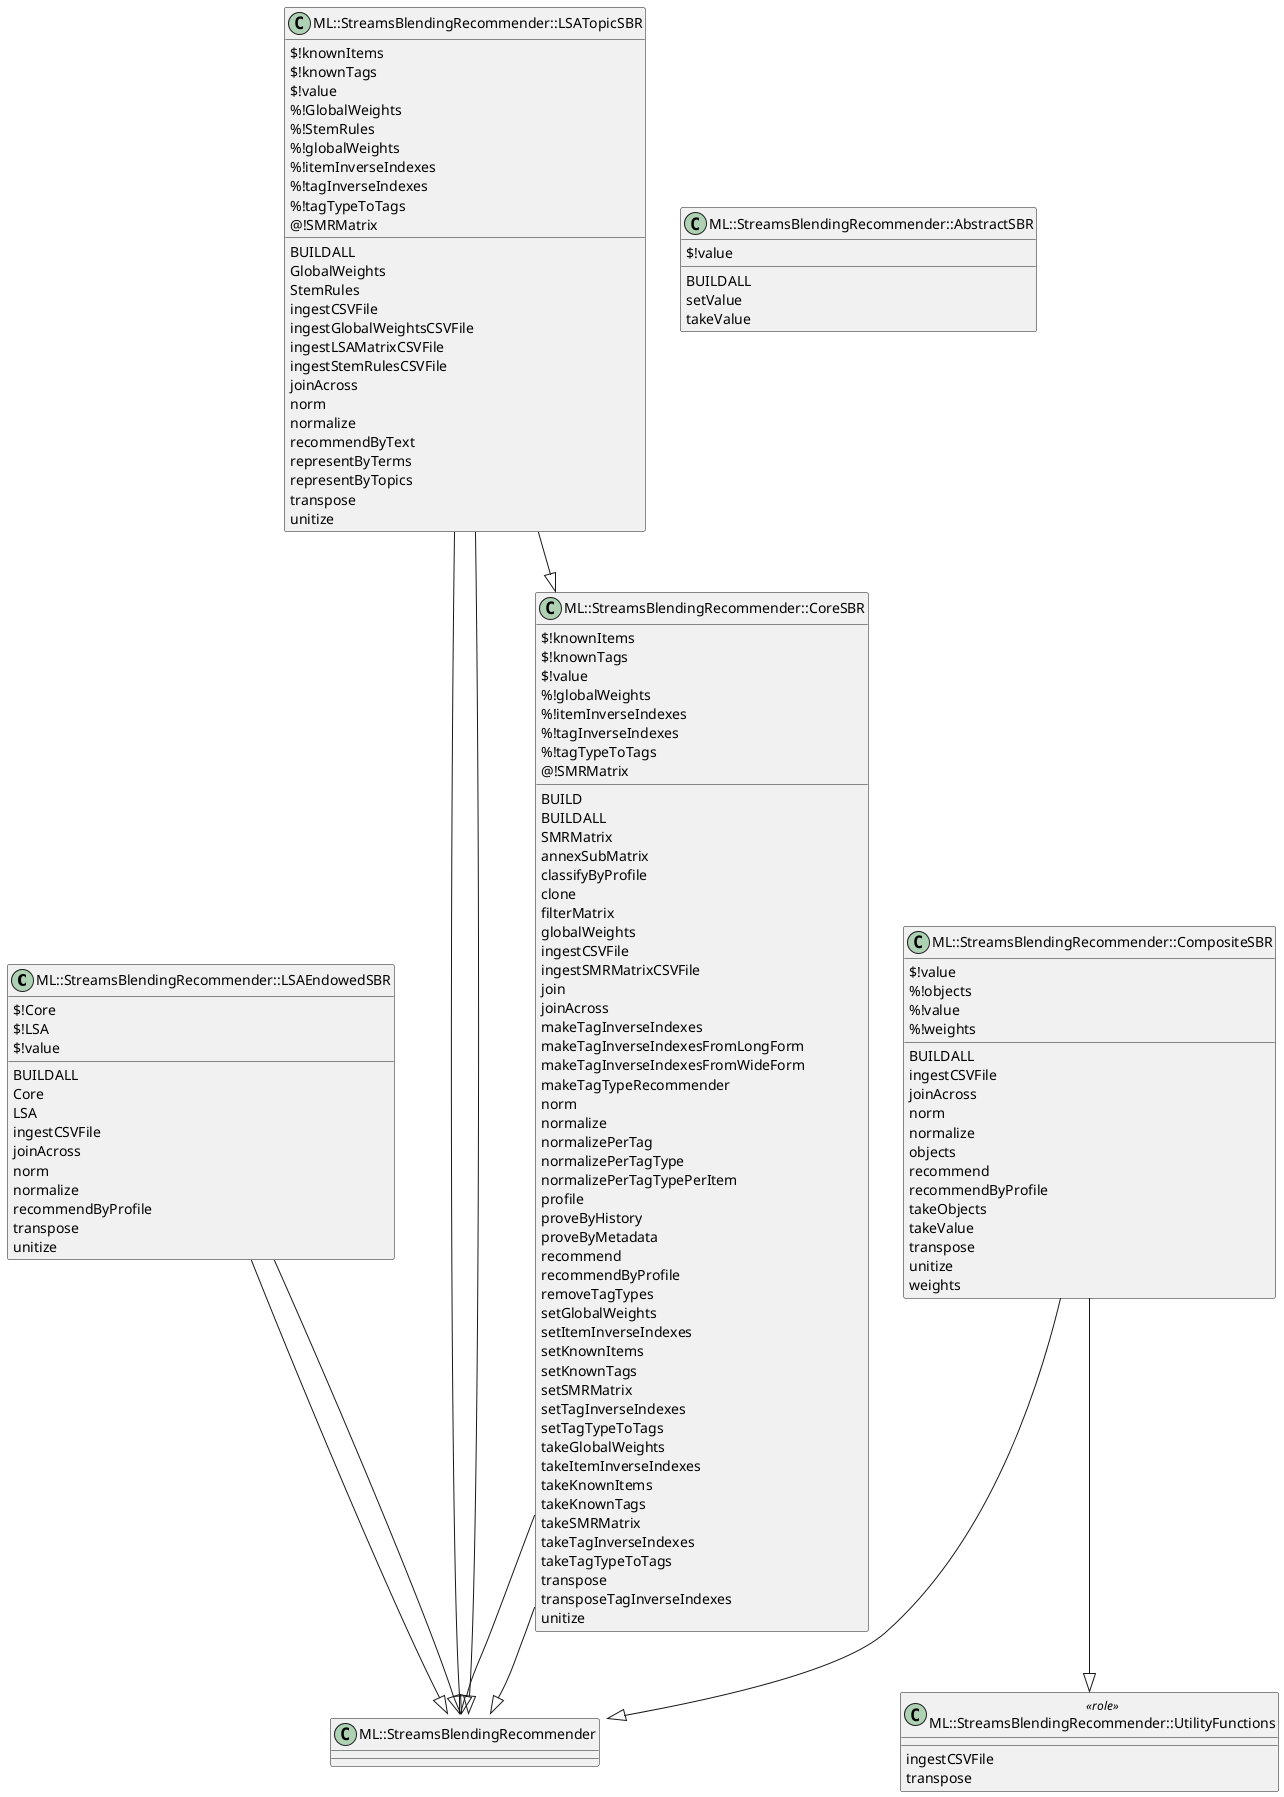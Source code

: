 @startuml
class ML::StreamsBlendingRecommender::LSAEndowedSBR  {
  {field} $!Core
  {field} $!LSA
  {field} $!value
  {method} BUILDALL
  {method} Core
  {method} LSA
  {method} ingestCSVFile
  {method} joinAcross
  {method} norm
  {method} normalize
  {method} recommendByProfile
  {method} transpose
  {method} unitize
}
ML::StreamsBlendingRecommender::LSAEndowedSBR --|> ML::StreamsBlendingRecommender::AbstractSBR
ML::StreamsBlendingRecommender::LSAEndowedSBR --|> ML::StreamsBlendingRecommender::UtilityFunctions


class ML::StreamsBlendingRecommender::CoreSBR  {
  {field} $!knownItems
  {field} $!knownTags
  {field} $!value
  {field} %!globalWeights
  {field} %!itemInverseIndexes
  {field} %!tagInverseIndexes
  {field} %!tagTypeToTags
  {field} @!SMRMatrix
  {method} BUILD
  {method} BUILDALL
  {method} SMRMatrix
  {method} annexSubMatrix
  {method} classifyByProfile
  {method} clone
  {method} filterMatrix
  {method} globalWeights
  {method} ingestCSVFile
  {method} ingestSMRMatrixCSVFile
  {method} join
  {method} joinAcross
  {method} makeTagInverseIndexes
  {method} makeTagInverseIndexesFromLongForm
  {method} makeTagInverseIndexesFromWideForm
  {method} makeTagTypeRecommender
  {method} norm
  {method} normalize
  {method} normalizePerTag
  {method} normalizePerTagType
  {method} normalizePerTagTypePerItem
  {method} profile
  {method} proveByHistory
  {method} proveByMetadata
  {method} recommend
  {method} recommendByProfile
  {method} removeTagTypes
  {method} setGlobalWeights
  {method} setItemInverseIndexes
  {method} setKnownItems
  {method} setKnownTags
  {method} setSMRMatrix
  {method} setTagInverseIndexes
  {method} setTagTypeToTags
  {method} takeGlobalWeights
  {method} takeItemInverseIndexes
  {method} takeKnownItems
  {method} takeKnownTags
  {method} takeSMRMatrix
  {method} takeTagInverseIndexes
  {method} takeTagTypeToTags
  {method} transpose
  {method} transposeTagInverseIndexes
  {method} unitize
}
ML::StreamsBlendingRecommender::CoreSBR --|> ML::StreamsBlendingRecommender::AbstractSBR
ML::StreamsBlendingRecommender::CoreSBR --|> ML::StreamsBlendingRecommender::UtilityFunctions


class ML::StreamsBlendingRecommender::LSATopicSBR  {
  {field} $!knownItems
  {field} $!knownTags
  {field} $!value
  {field} %!GlobalWeights
  {field} %!StemRules
  {field} %!globalWeights
  {field} %!itemInverseIndexes
  {field} %!tagInverseIndexes
  {field} %!tagTypeToTags
  {field} @!SMRMatrix
  {method} BUILDALL
  {method} GlobalWeights
  {method} StemRules
  {method} ingestCSVFile
  {method} ingestGlobalWeightsCSVFile
  {method} ingestLSAMatrixCSVFile
  {method} ingestStemRulesCSVFile
  {method} joinAcross
  {method} norm
  {method} normalize
  {method} recommendByText
  {method} representByTerms
  {method} representByTopics
  {method} transpose
  {method} unitize
}
ML::StreamsBlendingRecommender::LSATopicSBR --|> ML::StreamsBlendingRecommender::CoreSBR
ML::StreamsBlendingRecommender::LSATopicSBR --|> ML::StreamsBlendingRecommender::AbstractSBR
ML::StreamsBlendingRecommender::LSATopicSBR --|> ML::StreamsBlendingRecommender::UtilityFunctions


class ML::StreamsBlendingRecommender::UtilityFunctions <<role>> {
  {method} ingestCSVFile
  {method} transpose
}


class ML::StreamsBlendingRecommender::CompositeSBR  {
  {field} $!value
  {field} %!objects
  {field} %!value
  {field} %!weights
  {method} BUILDALL
  {method} ingestCSVFile
  {method} joinAcross
  {method} norm
  {method} normalize
  {method} objects
  {method} recommend
  {method} recommendByProfile
  {method} takeObjects
  {method} takeValue
  {method} transpose
  {method} unitize
  {method} weights
}
ML::StreamsBlendingRecommender::CompositeSBR --|> ML::StreamsBlendingRecommender::AbstractSBR
ML::StreamsBlendingRecommender::CompositeSBR --|> ML::StreamsBlendingRecommender::UtilityFunctions


class ML::StreamsBlendingRecommender::AbstractSBR  {
  {field} $!value
  {method} BUILDALL
  {method} setValue
  {method} takeValue
}


@enduml
